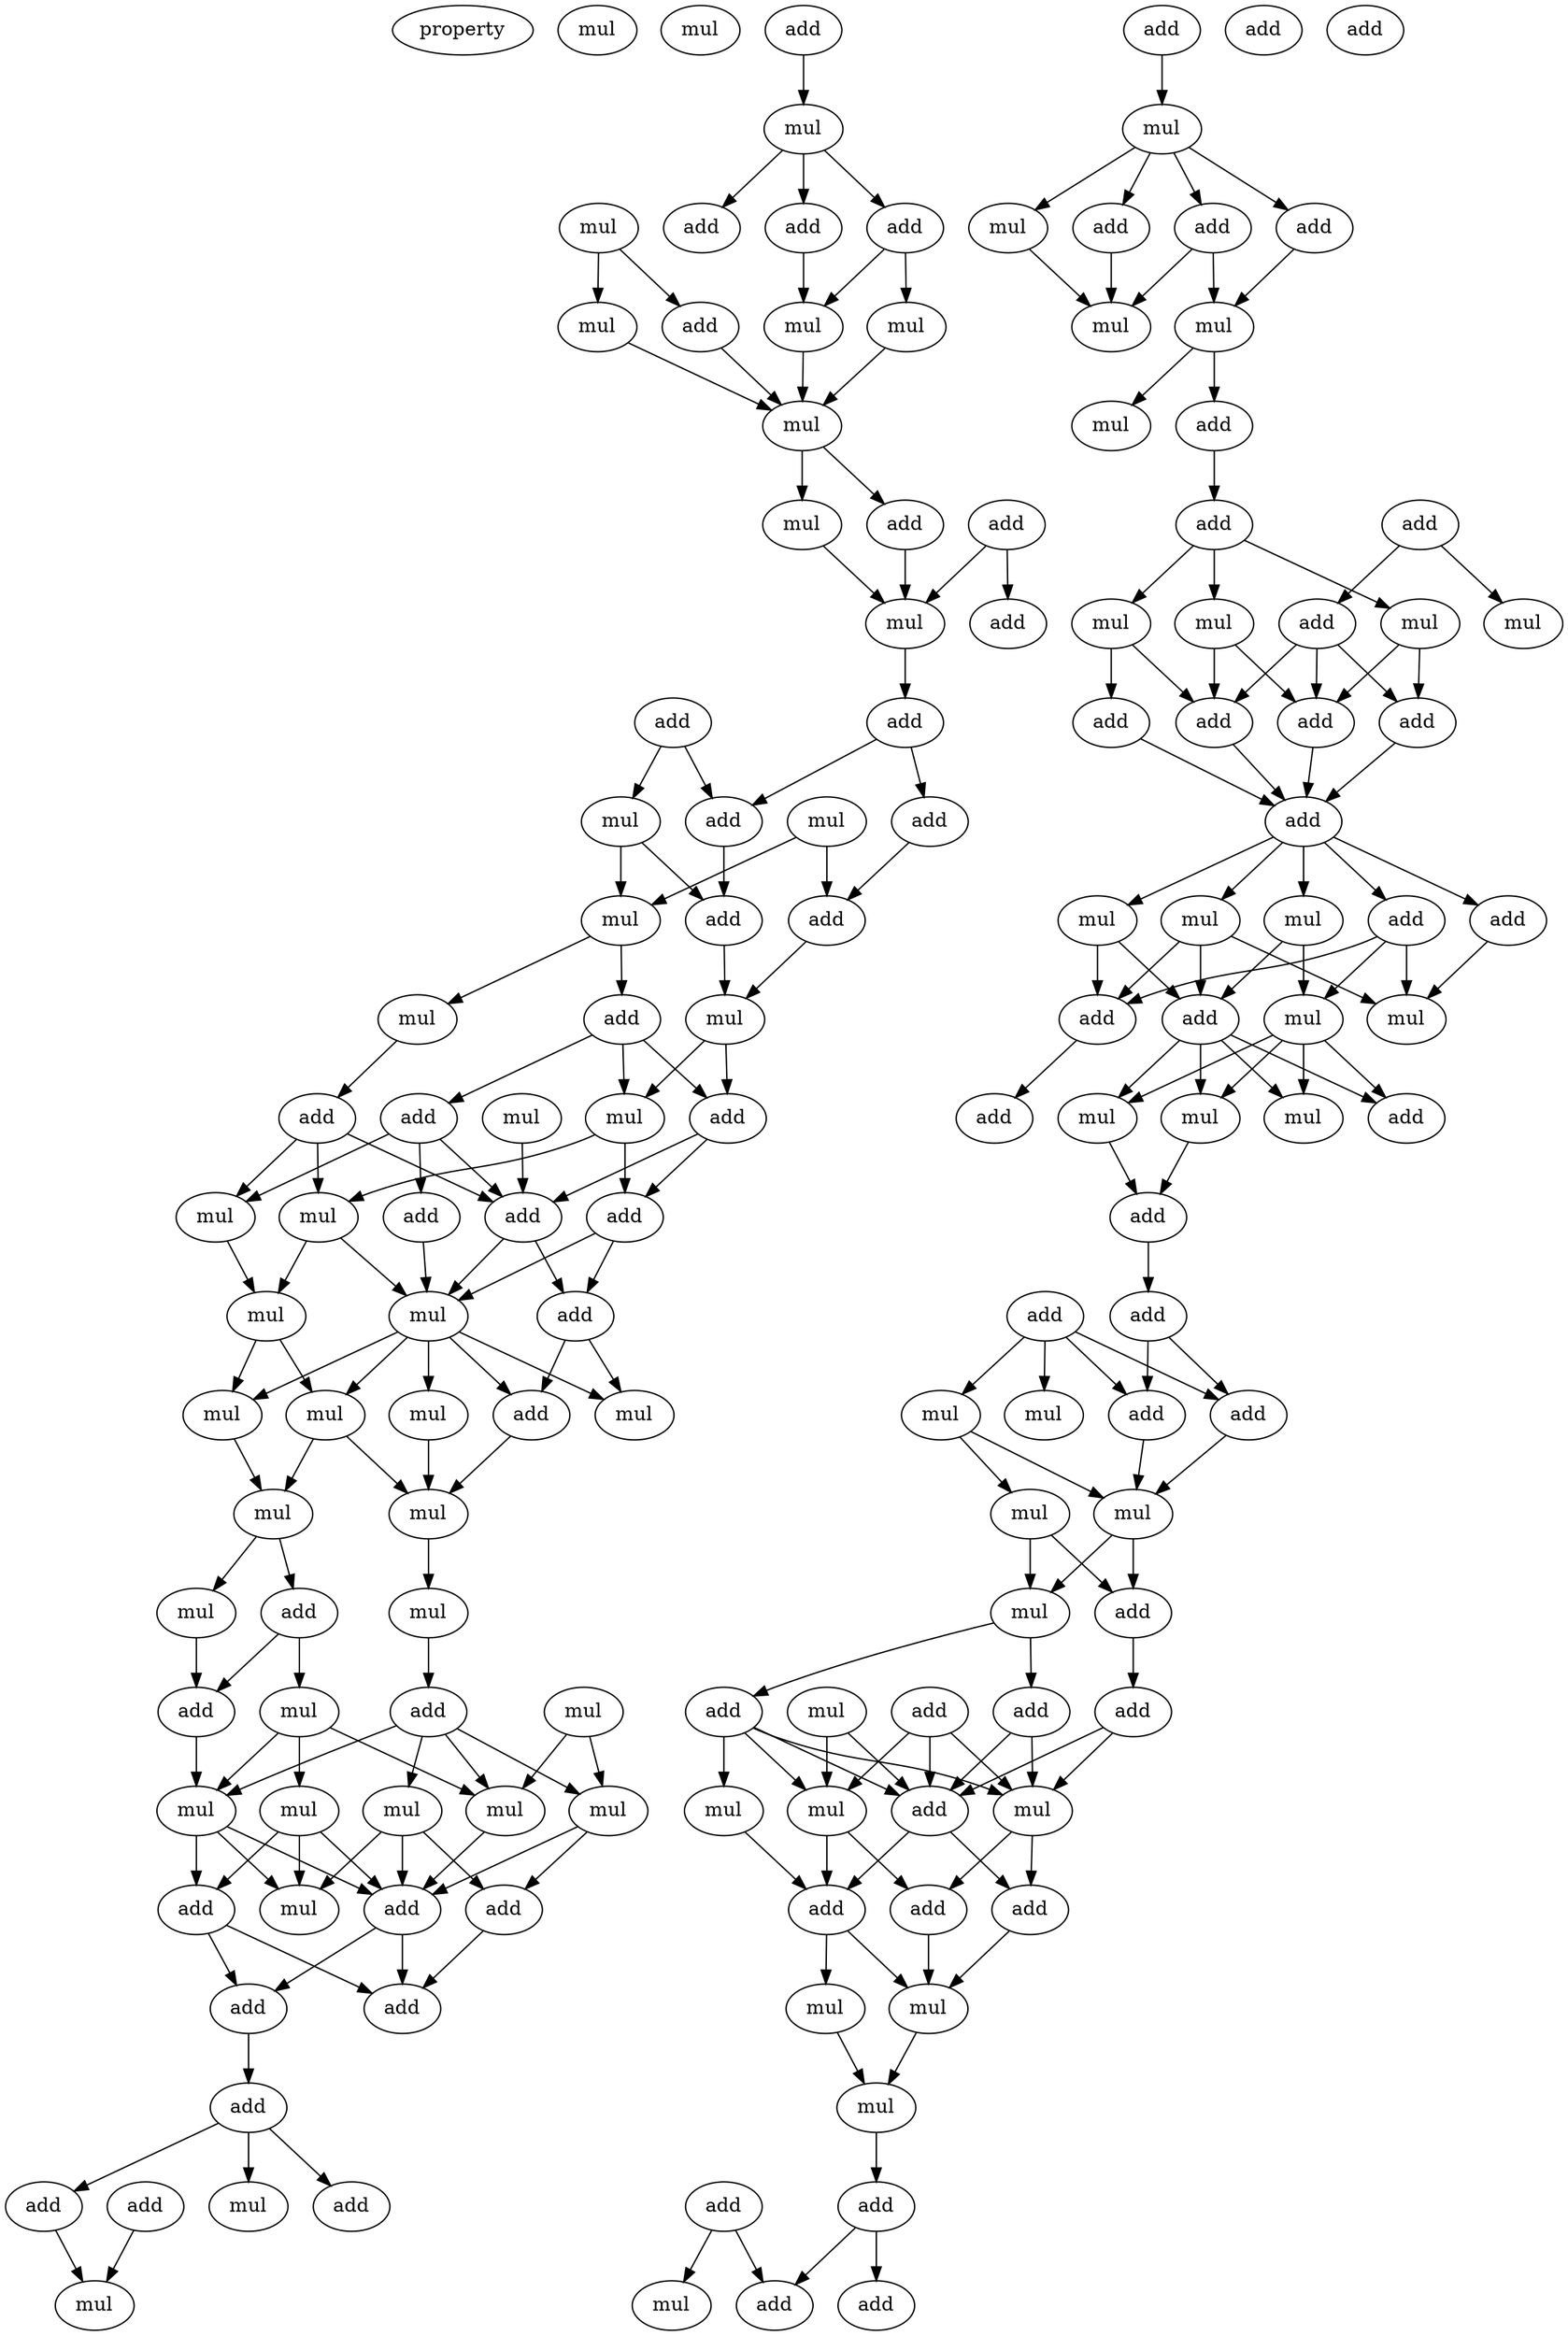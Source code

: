 digraph {
    node [fontcolor=black]
    property [mul=2,lf=2.0]
    0 [ label = mul ];
    1 [ label = mul ];
    2 [ label = add ];
    3 [ label = mul ];
    4 [ label = mul ];
    5 [ label = add ];
    6 [ label = add ];
    7 [ label = add ];
    8 [ label = add ];
    9 [ label = mul ];
    10 [ label = mul ];
    11 [ label = mul ];
    12 [ label = mul ];
    13 [ label = mul ];
    14 [ label = add ];
    15 [ label = add ];
    16 [ label = add ];
    17 [ label = mul ];
    18 [ label = add ];
    19 [ label = add ];
    20 [ label = mul ];
    21 [ label = mul ];
    22 [ label = add ];
    23 [ label = add ];
    24 [ label = mul ];
    25 [ label = add ];
    26 [ label = add ];
    27 [ label = mul ];
    28 [ label = mul ];
    29 [ label = add ];
    30 [ label = add ];
    31 [ label = add ];
    32 [ label = mul ];
    33 [ label = add ];
    34 [ label = mul ];
    35 [ label = add ];
    36 [ label = mul ];
    37 [ label = add ];
    38 [ label = add ];
    39 [ label = mul ];
    40 [ label = mul ];
    41 [ label = mul ];
    42 [ label = add ];
    43 [ label = mul ];
    44 [ label = mul ];
    45 [ label = add ];
    46 [ label = mul ];
    47 [ label = mul ];
    48 [ label = mul ];
    49 [ label = mul ];
    50 [ label = mul ];
    51 [ label = add ];
    52 [ label = mul ];
    53 [ label = add ];
    54 [ label = mul ];
    55 [ label = mul ];
    56 [ label = add ];
    57 [ label = mul ];
    58 [ label = mul ];
    59 [ label = mul ];
    60 [ label = mul ];
    61 [ label = mul ];
    62 [ label = add ];
    63 [ label = add ];
    64 [ label = add ];
    65 [ label = mul ];
    66 [ label = add ];
    67 [ label = add ];
    68 [ label = add ];
    69 [ label = add ];
    70 [ label = mul ];
    71 [ label = add ];
    72 [ label = add ];
    73 [ label = mul ];
    74 [ label = add ];
    75 [ label = mul ];
    76 [ label = add ];
    77 [ label = mul ];
    78 [ label = add ];
    79 [ label = add ];
    80 [ label = add ];
    81 [ label = mul ];
    82 [ label = mul ];
    83 [ label = mul ];
    84 [ label = add ];
    85 [ label = add ];
    86 [ label = add ];
    87 [ label = mul ];
    88 [ label = mul ];
    89 [ label = add ];
    90 [ label = mul ];
    91 [ label = mul ];
    92 [ label = add ];
    93 [ label = add ];
    94 [ label = add ];
    95 [ label = add ];
    96 [ label = add ];
    97 [ label = mul ];
    98 [ label = mul ];
    99 [ label = add ];
    100 [ label = add ];
    101 [ label = mul ];
    102 [ label = add ];
    103 [ label = mul ];
    104 [ label = add ];
    105 [ label = mul ];
    106 [ label = add ];
    107 [ label = mul ];
    108 [ label = mul ];
    109 [ label = mul ];
    110 [ label = add ];
    111 [ label = add ];
    112 [ label = add ];
    113 [ label = add ];
    114 [ label = mul ];
    115 [ label = mul ];
    116 [ label = add ];
    117 [ label = add ];
    118 [ label = mul ];
    119 [ label = mul ];
    120 [ label = add ];
    121 [ label = mul ];
    122 [ label = add ];
    123 [ label = add ];
    124 [ label = mul ];
    125 [ label = add ];
    126 [ label = add ];
    127 [ label = add ];
    128 [ label = mul ];
    129 [ label = mul ];
    130 [ label = mul ];
    131 [ label = add ];
    132 [ label = add ];
    133 [ label = add ];
    134 [ label = add ];
    135 [ label = mul ];
    136 [ label = mul ];
    137 [ label = mul ];
    138 [ label = add ];
    139 [ label = add ];
    140 [ label = add ];
    141 [ label = mul ];
    142 [ label = add ];
    2 -> 3 [ name = 0 ];
    3 -> 5 [ name = 1 ];
    3 -> 6 [ name = 2 ];
    3 -> 7 [ name = 3 ];
    4 -> 8 [ name = 4 ];
    4 -> 11 [ name = 5 ];
    6 -> 9 [ name = 6 ];
    6 -> 10 [ name = 7 ];
    7 -> 9 [ name = 8 ];
    8 -> 12 [ name = 9 ];
    9 -> 12 [ name = 10 ];
    10 -> 12 [ name = 11 ];
    11 -> 12 [ name = 12 ];
    12 -> 13 [ name = 13 ];
    12 -> 14 [ name = 14 ];
    13 -> 17 [ name = 15 ];
    14 -> 17 [ name = 16 ];
    15 -> 16 [ name = 17 ];
    15 -> 17 [ name = 18 ];
    17 -> 19 [ name = 19 ];
    18 -> 21 [ name = 20 ];
    18 -> 23 [ name = 21 ];
    19 -> 22 [ name = 22 ];
    19 -> 23 [ name = 23 ];
    20 -> 24 [ name = 24 ];
    20 -> 25 [ name = 25 ];
    21 -> 24 [ name = 26 ];
    21 -> 26 [ name = 27 ];
    22 -> 25 [ name = 28 ];
    23 -> 26 [ name = 29 ];
    24 -> 28 [ name = 30 ];
    24 -> 29 [ name = 31 ];
    25 -> 27 [ name = 32 ];
    26 -> 27 [ name = 33 ];
    27 -> 33 [ name = 34 ];
    27 -> 34 [ name = 35 ];
    28 -> 31 [ name = 36 ];
    29 -> 30 [ name = 37 ];
    29 -> 33 [ name = 38 ];
    29 -> 34 [ name = 39 ];
    30 -> 35 [ name = 40 ];
    30 -> 38 [ name = 41 ];
    30 -> 39 [ name = 42 ];
    31 -> 36 [ name = 43 ];
    31 -> 38 [ name = 44 ];
    31 -> 39 [ name = 45 ];
    32 -> 38 [ name = 46 ];
    33 -> 37 [ name = 47 ];
    33 -> 38 [ name = 48 ];
    34 -> 36 [ name = 49 ];
    34 -> 37 [ name = 50 ];
    35 -> 41 [ name = 51 ];
    36 -> 40 [ name = 52 ];
    36 -> 41 [ name = 53 ];
    37 -> 41 [ name = 54 ];
    37 -> 42 [ name = 55 ];
    38 -> 41 [ name = 56 ];
    38 -> 42 [ name = 57 ];
    39 -> 40 [ name = 58 ];
    40 -> 43 [ name = 59 ];
    40 -> 44 [ name = 60 ];
    41 -> 43 [ name = 61 ];
    41 -> 44 [ name = 62 ];
    41 -> 45 [ name = 63 ];
    41 -> 46 [ name = 64 ];
    41 -> 47 [ name = 65 ];
    42 -> 45 [ name = 66 ];
    42 -> 46 [ name = 67 ];
    43 -> 48 [ name = 68 ];
    44 -> 48 [ name = 69 ];
    44 -> 49 [ name = 70 ];
    45 -> 49 [ name = 71 ];
    47 -> 49 [ name = 72 ];
    48 -> 50 [ name = 73 ];
    48 -> 51 [ name = 74 ];
    49 -> 52 [ name = 75 ];
    50 -> 56 [ name = 76 ];
    51 -> 55 [ name = 77 ];
    51 -> 56 [ name = 78 ];
    52 -> 53 [ name = 79 ];
    53 -> 57 [ name = 80 ];
    53 -> 58 [ name = 81 ];
    53 -> 60 [ name = 82 ];
    53 -> 61 [ name = 83 ];
    54 -> 58 [ name = 84 ];
    54 -> 60 [ name = 85 ];
    55 -> 59 [ name = 86 ];
    55 -> 60 [ name = 87 ];
    55 -> 61 [ name = 88 ];
    56 -> 61 [ name = 89 ];
    57 -> 62 [ name = 90 ];
    57 -> 63 [ name = 91 ];
    57 -> 65 [ name = 92 ];
    58 -> 62 [ name = 93 ];
    58 -> 63 [ name = 94 ];
    59 -> 63 [ name = 95 ];
    59 -> 64 [ name = 96 ];
    59 -> 65 [ name = 97 ];
    60 -> 63 [ name = 98 ];
    61 -> 63 [ name = 99 ];
    61 -> 64 [ name = 100 ];
    61 -> 65 [ name = 101 ];
    62 -> 66 [ name = 102 ];
    63 -> 66 [ name = 103 ];
    63 -> 67 [ name = 104 ];
    64 -> 66 [ name = 105 ];
    64 -> 67 [ name = 106 ];
    67 -> 68 [ name = 107 ];
    68 -> 69 [ name = 108 ];
    68 -> 70 [ name = 109 ];
    68 -> 71 [ name = 110 ];
    69 -> 73 [ name = 111 ];
    72 -> 73 [ name = 112 ];
    74 -> 75 [ name = 113 ];
    75 -> 77 [ name = 114 ];
    75 -> 78 [ name = 115 ];
    75 -> 79 [ name = 116 ];
    75 -> 80 [ name = 117 ];
    77 -> 82 [ name = 118 ];
    78 -> 81 [ name = 119 ];
    78 -> 82 [ name = 120 ];
    79 -> 81 [ name = 121 ];
    80 -> 82 [ name = 122 ];
    81 -> 83 [ name = 123 ];
    81 -> 84 [ name = 124 ];
    84 -> 85 [ name = 125 ];
    85 -> 87 [ name = 126 ];
    85 -> 88 [ name = 127 ];
    85 -> 91 [ name = 128 ];
    86 -> 89 [ name = 129 ];
    86 -> 90 [ name = 130 ];
    87 -> 92 [ name = 131 ];
    87 -> 94 [ name = 132 ];
    88 -> 92 [ name = 133 ];
    88 -> 93 [ name = 134 ];
    89 -> 92 [ name = 135 ];
    89 -> 94 [ name = 136 ];
    89 -> 95 [ name = 137 ];
    91 -> 94 [ name = 138 ];
    91 -> 95 [ name = 139 ];
    92 -> 96 [ name = 140 ];
    93 -> 96 [ name = 141 ];
    94 -> 96 [ name = 142 ];
    95 -> 96 [ name = 143 ];
    96 -> 97 [ name = 144 ];
    96 -> 98 [ name = 145 ];
    96 -> 99 [ name = 146 ];
    96 -> 100 [ name = 147 ];
    96 -> 101 [ name = 148 ];
    97 -> 102 [ name = 149 ];
    97 -> 103 [ name = 150 ];
    97 -> 104 [ name = 151 ];
    98 -> 102 [ name = 152 ];
    98 -> 104 [ name = 153 ];
    99 -> 103 [ name = 154 ];
    100 -> 102 [ name = 155 ];
    100 -> 103 [ name = 156 ];
    100 -> 105 [ name = 157 ];
    101 -> 104 [ name = 158 ];
    101 -> 105 [ name = 159 ];
    102 -> 106 [ name = 160 ];
    104 -> 107 [ name = 161 ];
    104 -> 108 [ name = 162 ];
    104 -> 109 [ name = 163 ];
    104 -> 110 [ name = 164 ];
    105 -> 107 [ name = 165 ];
    105 -> 108 [ name = 166 ];
    105 -> 109 [ name = 167 ];
    105 -> 110 [ name = 168 ];
    107 -> 111 [ name = 169 ];
    108 -> 111 [ name = 170 ];
    111 -> 113 [ name = 171 ];
    112 -> 114 [ name = 172 ];
    112 -> 115 [ name = 173 ];
    112 -> 116 [ name = 174 ];
    112 -> 117 [ name = 175 ];
    113 -> 116 [ name = 176 ];
    113 -> 117 [ name = 177 ];
    115 -> 118 [ name = 178 ];
    115 -> 119 [ name = 179 ];
    116 -> 119 [ name = 180 ];
    117 -> 119 [ name = 181 ];
    118 -> 120 [ name = 182 ];
    118 -> 121 [ name = 183 ];
    119 -> 120 [ name = 184 ];
    119 -> 121 [ name = 185 ];
    120 -> 122 [ name = 186 ];
    121 -> 125 [ name = 187 ];
    121 -> 126 [ name = 188 ];
    122 -> 127 [ name = 189 ];
    122 -> 129 [ name = 190 ];
    123 -> 127 [ name = 191 ];
    123 -> 129 [ name = 192 ];
    123 -> 130 [ name = 193 ];
    124 -> 127 [ name = 194 ];
    124 -> 130 [ name = 195 ];
    125 -> 127 [ name = 196 ];
    125 -> 128 [ name = 197 ];
    125 -> 129 [ name = 198 ];
    125 -> 130 [ name = 199 ];
    126 -> 127 [ name = 200 ];
    126 -> 129 [ name = 201 ];
    127 -> 131 [ name = 202 ];
    127 -> 132 [ name = 203 ];
    128 -> 131 [ name = 204 ];
    129 -> 132 [ name = 205 ];
    129 -> 133 [ name = 206 ];
    130 -> 131 [ name = 207 ];
    130 -> 133 [ name = 208 ];
    131 -> 135 [ name = 209 ];
    131 -> 136 [ name = 210 ];
    132 -> 136 [ name = 211 ];
    133 -> 136 [ name = 212 ];
    135 -> 137 [ name = 213 ];
    136 -> 137 [ name = 214 ];
    137 -> 139 [ name = 215 ];
    138 -> 140 [ name = 216 ];
    138 -> 141 [ name = 217 ];
    139 -> 140 [ name = 218 ];
    139 -> 142 [ name = 219 ];
}
